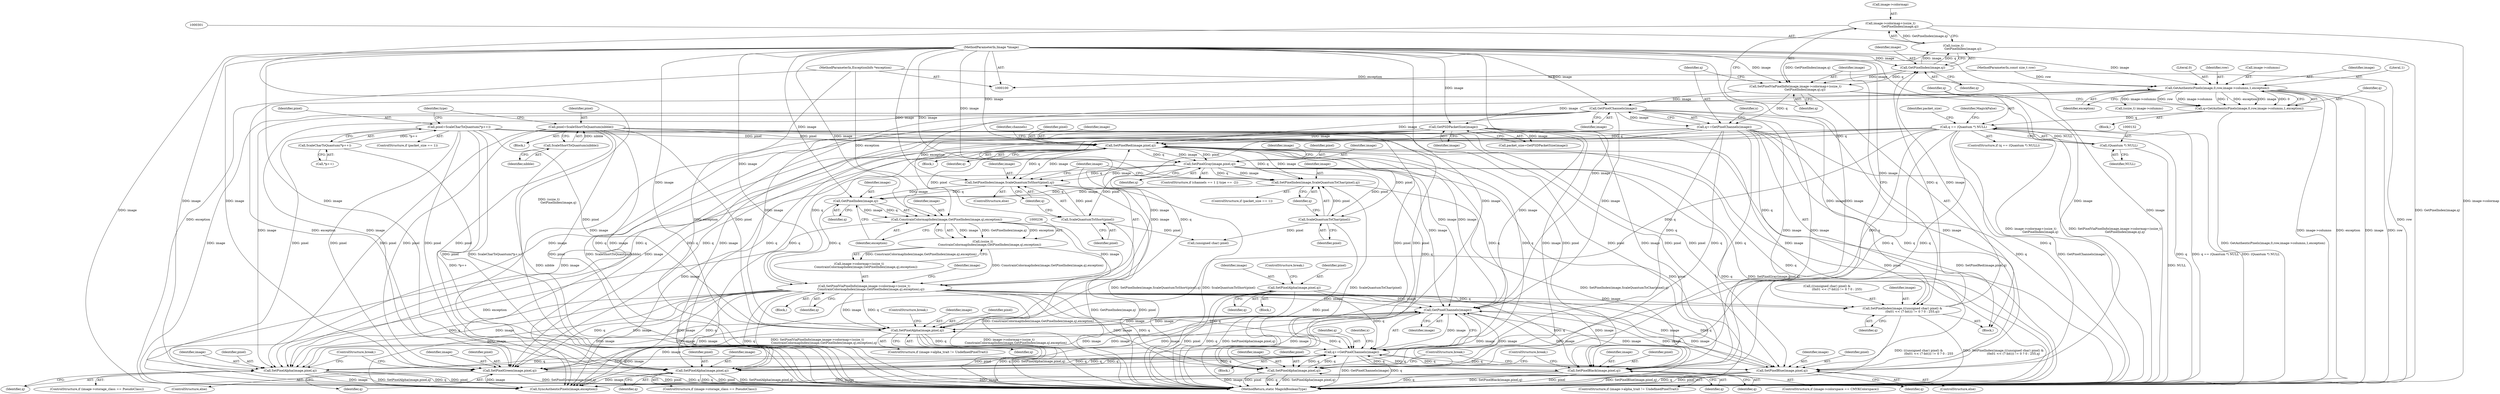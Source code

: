 digraph "0_ImageMagick_e14fd0a2801f73bdc123baf4fbab97dec55919eb@pointer" {
"1000296" [label="(Call,image->colormap+(ssize_t)\n                    GetPixelIndex(image,q))"];
"1000300" [label="(Call,(ssize_t)\n                    GetPixelIndex(image,q))"];
"1000302" [label="(Call,GetPixelIndex(image,q))"];
"1000277" [label="(Call,SetPixelIndex(image,(((unsigned char) pixel) &\n                     (0x01 << (7-bit))) != 0 ? 0 : 255,q))"];
"1000308" [label="(Call,GetPixelChannels(image))"];
"1000294" [label="(Call,SetPixelViaPixelInfo(image,image->colormap+(ssize_t)\n                    GetPixelIndex(image,q),q))"];
"1000101" [label="(MethodParameterIn,Image *image)"];
"1000229" [label="(Call,SetPixelViaPixelInfo(image,image->colormap+(ssize_t)\n              ConstrainColormapIndex(image,GetPixelIndex(image,q),exception),q))"];
"1000237" [label="(Call,ConstrainColormapIndex(image,GetPixelIndex(image,q),exception))"];
"1000239" [label="(Call,GetPixelIndex(image,q))"];
"1000224" [label="(Call,SetPixelIndex(image,ScaleQuantumToShort(pixel),q))"];
"1000190" [label="(Call,SetPixelRed(image,pixel,q))"];
"1000138" [label="(Call,GetPSDPacketSize(image))"];
"1000119" [label="(Call,GetAuthenticPixels(image,0,row,image->columns,1,exception))"];
"1000103" [label="(MethodParameterIn,const size_t row)"];
"1000106" [label="(MethodParameterIn,ExceptionInfo *exception)"];
"1000405" [label="(Call,GetPixelChannels(image))"];
"1000396" [label="(Call,SetPixelAlpha(image,pixel,q))"];
"1000158" [label="(Call,pixel=ScaleCharToQuantum(*p++))"];
"1000160" [label="(Call,ScaleCharToQuantum(*p++))"];
"1000173" [label="(Call,pixel=ScaleShortToQuantum(nibble))"];
"1000175" [label="(Call,ScaleShortToQuantum(nibble))"];
"1000129" [label="(Call,q == (Quantum *) NULL)"];
"1000117" [label="(Call,q=GetAuthenticPixels(image,0,row,image->columns,1,exception))"];
"1000131" [label="(Call,(Quantum *) NULL)"];
"1000403" [label="(Call,q+=GetPixelChannels(image))"];
"1000182" [label="(Call,SetPixelAlpha(image,pixel,q))"];
"1000329" [label="(Call,SetPixelGreen(image,pixel,q))"];
"1000306" [label="(Call,q+=GetPixelChannels(image))"];
"1000347" [label="(Call,SetPixelBlue(image,pixel,q))"];
"1000324" [label="(Call,SetPixelAlpha(image,pixel,q))"];
"1000360" [label="(Call,SetPixelBlack(image,pixel,q))"];
"1000203" [label="(Call,SetPixelGray(image,pixel,q))"];
"1000371" [label="(Call,SetPixelAlpha(image,pixel,q))"];
"1000342" [label="(Call,SetPixelAlpha(image,pixel,q))"];
"1000226" [label="(Call,ScaleQuantumToShort(pixel))"];
"1000218" [label="(Call,SetPixelIndex(image,ScaleQuantumToChar(pixel),q))"];
"1000220" [label="(Call,ScaleQuantumToChar(pixel))"];
"1000235" [label="(Call,(ssize_t)\n              ConstrainColormapIndex(image,GetPixelIndex(image,q),exception))"];
"1000224" [label="(Call,SetPixelIndex(image,ScaleQuantumToShort(pixel),q))"];
"1000133" [label="(Identifier,NULL)"];
"1000204" [label="(Identifier,image)"];
"1000227" [label="(Identifier,pixel)"];
"1000400" [label="(ControlStructure,break;)"];
"1000241" [label="(Identifier,q)"];
"1000226" [label="(Call,ScaleQuantumToShort(pixel))"];
"1000137" [label="(Identifier,packet_size)"];
"1000279" [label="(Call,(((unsigned char) pixel) &\n                     (0x01 << (7-bit))) != 0 ? 0 : 255)"];
"1000277" [label="(Call,SetPixelIndex(image,(((unsigned char) pixel) &\n                     (0x01 << (7-bit))) != 0 ? 0 : 255,q))"];
"1000118" [label="(Identifier,q)"];
"1000203" [label="(Call,SetPixelGray(image,pixel,q))"];
"1000406" [label="(Identifier,image)"];
"1000399" [label="(Identifier,q)"];
"1000129" [label="(Call,q == (Quantum *) NULL)"];
"1000127" [label="(Identifier,exception)"];
"1000183" [label="(Identifier,image)"];
"1000302" [label="(Call,GetPixelIndex(image,q))"];
"1000213" [label="(Block,)"];
"1000375" [label="(ControlStructure,break;)"];
"1000405" [label="(Call,GetPixelChannels(image))"];
"1000135" [label="(Identifier,MagickFalse)"];
"1000332" [label="(Identifier,q)"];
"1000139" [label="(Identifier,image)"];
"1000371" [label="(Call,SetPixelAlpha(image,pixel,q))"];
"1000175" [label="(Call,ScaleShortToQuantum(nibble))"];
"1000362" [label="(Identifier,pixel)"];
"1000297" [label="(Call,image->colormap)"];
"1000325" [label="(Identifier,image)"];
"1000225" [label="(Identifier,image)"];
"1000308" [label="(Call,GetPixelChannels(image))"];
"1000404" [label="(Identifier,q)"];
"1000181" [label="(Block,)"];
"1000131" [label="(Call,(Quantum *) NULL)"];
"1000222" [label="(Identifier,q)"];
"1000185" [label="(Identifier,q)"];
"1000165" [label="(Block,)"];
"1000173" [label="(Call,pixel=ScaleShortToQuantum(nibble))"];
"1000361" [label="(Identifier,image)"];
"1000330" [label="(Identifier,image)"];
"1000194" [label="(ControlStructure,if (channels == 1 || type == -2))"];
"1000336" [label="(ControlStructure,if (image->storage_class == PseudoClass))"];
"1000329" [label="(Call,SetPixelGreen(image,pixel,q))"];
"1000324" [label="(Call,SetPixelAlpha(image,pixel,q))"];
"1000123" [label="(Call,image->columns)"];
"1000152" [label="(Identifier,x)"];
"1000333" [label="(ControlStructure,break;)"];
"1000119" [label="(Call,GetAuthenticPixels(image,0,row,image->columns,1,exception))"];
"1000230" [label="(Identifier,image)"];
"1000159" [label="(Identifier,pixel)"];
"1000191" [label="(Identifier,image)"];
"1000120" [label="(Identifier,image)"];
"1000327" [label="(Identifier,q)"];
"1000138" [label="(Call,GetPSDPacketSize(image))"];
"1000229" [label="(Call,SetPixelViaPixelInfo(image,image->colormap+(ssize_t)\n              ConstrainColormapIndex(image,GetPixelIndex(image,q),exception),q))"];
"1000345" [label="(Identifier,q)"];
"1000117" [label="(Call,q=GetAuthenticPixels(image,0,row,image->columns,1,exception))"];
"1000189" [label="(Block,)"];
"1000107" [label="(Block,)"];
"1000235" [label="(Call,(ssize_t)\n              ConstrainColormapIndex(image,GetPixelIndex(image,q),exception))"];
"1000306" [label="(Call,q+=GetPixelChannels(image))"];
"1000326" [label="(Identifier,pixel)"];
"1000242" [label="(Identifier,exception)"];
"1000282" [label="(Call,(unsigned char) pixel)"];
"1000228" [label="(Identifier,q)"];
"1000153" [label="(Block,)"];
"1000300" [label="(Call,(ssize_t)\n                    GetPixelIndex(image,q))"];
"1000303" [label="(Identifier,image)"];
"1000350" [label="(Identifier,q)"];
"1000154" [label="(ControlStructure,if (packet_size == 1))"];
"1000396" [label="(Call,SetPixelAlpha(image,pixel,q))"];
"1000305" [label="(Identifier,q)"];
"1000190" [label="(Call,SetPixelRed(image,pixel,q))"];
"1000161" [label="(Call,*p++)"];
"1000186" [label="(ControlStructure,break;)"];
"1000184" [label="(Identifier,pixel)"];
"1000411" [label="(MethodReturn,static MagickBooleanType)"];
"1000309" [label="(Identifier,image)"];
"1000343" [label="(Identifier,image)"];
"1000342" [label="(Call,SetPixelAlpha(image,pixel,q))"];
"1000240" [label="(Identifier,image)"];
"1000344" [label="(Identifier,pixel)"];
"1000197" [label="(Identifier,channels)"];
"1000126" [label="(Literal,1)"];
"1000374" [label="(Identifier,q)"];
"1000318" [label="(ControlStructure,if (image->storage_class == PseudoClass))"];
"1000363" [label="(Identifier,q)"];
"1000176" [label="(Identifier,nibble)"];
"1000146" [label="(Call,(ssize_t) image->columns)"];
"1000121" [label="(Literal,0)"];
"1000351" [label="(ControlStructure,break;)"];
"1000101" [label="(MethodParameterIn,Image *image)"];
"1000158" [label="(Call,pixel=ScaleCharToQuantum(*p++))"];
"1000346" [label="(ControlStructure,else)"];
"1000349" [label="(Identifier,pixel)"];
"1000238" [label="(Identifier,image)"];
"1000293" [label="(Identifier,q)"];
"1000223" [label="(ControlStructure,else)"];
"1000304" [label="(Identifier,q)"];
"1000365" [label="(ControlStructure,if (image->alpha_trait != UndefinedPixelTrait))"];
"1000122" [label="(Identifier,row)"];
"1000193" [label="(Identifier,q)"];
"1000276" [label="(Block,)"];
"1000347" [label="(Call,SetPixelBlue(image,pixel,q))"];
"1000294" [label="(Call,SetPixelViaPixelInfo(image,image->colormap+(ssize_t)\n                    GetPixelIndex(image,q),q))"];
"1000192" [label="(Identifier,pixel)"];
"1000239" [label="(Call,GetPixelIndex(image,q))"];
"1000128" [label="(ControlStructure,if (q == (Quantum *) NULL))"];
"1000348" [label="(Identifier,image)"];
"1000372" [label="(Identifier,image)"];
"1000220" [label="(Call,ScaleQuantumToChar(pixel))"];
"1000218" [label="(Call,SetPixelIndex(image,ScaleQuantumToChar(pixel),q))"];
"1000210" [label="(Identifier,image)"];
"1000295" [label="(Identifier,image)"];
"1000390" [label="(ControlStructure,if (image->alpha_trait != UndefinedPixelTrait))"];
"1000296" [label="(Call,image->colormap+(ssize_t)\n                    GetPixelIndex(image,q))"];
"1000247" [label="(Identifier,image)"];
"1000354" [label="(ControlStructure,if (image->colorspace == CMYKColorspace))"];
"1000182" [label="(Call,SetPixelAlpha(image,pixel,q))"];
"1000174" [label="(Identifier,pixel)"];
"1000219" [label="(Identifier,image)"];
"1000408" [label="(Call,SyncAuthenticPixels(image,exception))"];
"1000311" [label="(Identifier,x)"];
"1000214" [label="(ControlStructure,if (packet_size == 1))"];
"1000397" [label="(Identifier,image)"];
"1000178" [label="(Identifier,type)"];
"1000130" [label="(Identifier,q)"];
"1000205" [label="(Identifier,pixel)"];
"1000328" [label="(ControlStructure,else)"];
"1000103" [label="(MethodParameterIn,const size_t row)"];
"1000106" [label="(MethodParameterIn,ExceptionInfo *exception)"];
"1000231" [label="(Call,image->colormap+(ssize_t)\n              ConstrainColormapIndex(image,GetPixelIndex(image,q),exception))"];
"1000221" [label="(Identifier,pixel)"];
"1000373" [label="(Identifier,pixel)"];
"1000237" [label="(Call,ConstrainColormapIndex(image,GetPixelIndex(image,q),exception))"];
"1000206" [label="(Identifier,q)"];
"1000331" [label="(Identifier,pixel)"];
"1000243" [label="(Identifier,q)"];
"1000398" [label="(Identifier,pixel)"];
"1000360" [label="(Call,SetPixelBlack(image,pixel,q))"];
"1000278" [label="(Identifier,image)"];
"1000307" [label="(Identifier,q)"];
"1000160" [label="(Call,ScaleCharToQuantum(*p++))"];
"1000403" [label="(Call,q+=GetPixelChannels(image))"];
"1000136" [label="(Call,packet_size=GetPSDPacketSize(image))"];
"1000296" -> "1000294"  [label="AST: "];
"1000296" -> "1000300"  [label="CFG: "];
"1000297" -> "1000296"  [label="AST: "];
"1000300" -> "1000296"  [label="AST: "];
"1000305" -> "1000296"  [label="CFG: "];
"1000296" -> "1000411"  [label="DDG: (ssize_t)\n                    GetPixelIndex(image,q)"];
"1000296" -> "1000411"  [label="DDG: image->colormap"];
"1000300" -> "1000296"  [label="DDG: GetPixelIndex(image,q)"];
"1000300" -> "1000302"  [label="CFG: "];
"1000301" -> "1000300"  [label="AST: "];
"1000302" -> "1000300"  [label="AST: "];
"1000300" -> "1000411"  [label="DDG: GetPixelIndex(image,q)"];
"1000300" -> "1000294"  [label="DDG: GetPixelIndex(image,q)"];
"1000302" -> "1000300"  [label="DDG: image"];
"1000302" -> "1000300"  [label="DDG: q"];
"1000302" -> "1000304"  [label="CFG: "];
"1000303" -> "1000302"  [label="AST: "];
"1000304" -> "1000302"  [label="AST: "];
"1000302" -> "1000294"  [label="DDG: image"];
"1000302" -> "1000294"  [label="DDG: q"];
"1000277" -> "1000302"  [label="DDG: image"];
"1000277" -> "1000302"  [label="DDG: q"];
"1000101" -> "1000302"  [label="DDG: image"];
"1000277" -> "1000276"  [label="AST: "];
"1000277" -> "1000293"  [label="CFG: "];
"1000278" -> "1000277"  [label="AST: "];
"1000279" -> "1000277"  [label="AST: "];
"1000293" -> "1000277"  [label="AST: "];
"1000295" -> "1000277"  [label="CFG: "];
"1000277" -> "1000411"  [label="DDG: SetPixelIndex(image,(((unsigned char) pixel) &\n                     (0x01 << (7-bit))) != 0 ? 0 : 255,q)"];
"1000277" -> "1000411"  [label="DDG: (((unsigned char) pixel) &\n                     (0x01 << (7-bit))) != 0 ? 0 : 255"];
"1000308" -> "1000277"  [label="DDG: image"];
"1000229" -> "1000277"  [label="DDG: image"];
"1000229" -> "1000277"  [label="DDG: q"];
"1000101" -> "1000277"  [label="DDG: image"];
"1000306" -> "1000277"  [label="DDG: q"];
"1000308" -> "1000306"  [label="AST: "];
"1000308" -> "1000309"  [label="CFG: "];
"1000309" -> "1000308"  [label="AST: "];
"1000306" -> "1000308"  [label="CFG: "];
"1000308" -> "1000190"  [label="DDG: image"];
"1000308" -> "1000306"  [label="DDG: image"];
"1000294" -> "1000308"  [label="DDG: image"];
"1000101" -> "1000308"  [label="DDG: image"];
"1000308" -> "1000324"  [label="DDG: image"];
"1000308" -> "1000329"  [label="DDG: image"];
"1000308" -> "1000342"  [label="DDG: image"];
"1000308" -> "1000347"  [label="DDG: image"];
"1000308" -> "1000360"  [label="DDG: image"];
"1000308" -> "1000371"  [label="DDG: image"];
"1000308" -> "1000396"  [label="DDG: image"];
"1000308" -> "1000405"  [label="DDG: image"];
"1000308" -> "1000408"  [label="DDG: image"];
"1000294" -> "1000276"  [label="AST: "];
"1000294" -> "1000305"  [label="CFG: "];
"1000295" -> "1000294"  [label="AST: "];
"1000305" -> "1000294"  [label="AST: "];
"1000307" -> "1000294"  [label="CFG: "];
"1000294" -> "1000411"  [label="DDG: SetPixelViaPixelInfo(image,image->colormap+(ssize_t)\n                    GetPixelIndex(image,q),q)"];
"1000294" -> "1000411"  [label="DDG: image->colormap+(ssize_t)\n                    GetPixelIndex(image,q)"];
"1000101" -> "1000294"  [label="DDG: image"];
"1000294" -> "1000306"  [label="DDG: q"];
"1000101" -> "1000100"  [label="AST: "];
"1000101" -> "1000411"  [label="DDG: image"];
"1000101" -> "1000119"  [label="DDG: image"];
"1000101" -> "1000138"  [label="DDG: image"];
"1000101" -> "1000190"  [label="DDG: image"];
"1000101" -> "1000203"  [label="DDG: image"];
"1000101" -> "1000218"  [label="DDG: image"];
"1000101" -> "1000224"  [label="DDG: image"];
"1000101" -> "1000229"  [label="DDG: image"];
"1000101" -> "1000237"  [label="DDG: image"];
"1000101" -> "1000239"  [label="DDG: image"];
"1000101" -> "1000324"  [label="DDG: image"];
"1000101" -> "1000329"  [label="DDG: image"];
"1000101" -> "1000342"  [label="DDG: image"];
"1000101" -> "1000347"  [label="DDG: image"];
"1000101" -> "1000360"  [label="DDG: image"];
"1000101" -> "1000371"  [label="DDG: image"];
"1000101" -> "1000396"  [label="DDG: image"];
"1000101" -> "1000405"  [label="DDG: image"];
"1000101" -> "1000408"  [label="DDG: image"];
"1000229" -> "1000213"  [label="AST: "];
"1000229" -> "1000243"  [label="CFG: "];
"1000230" -> "1000229"  [label="AST: "];
"1000231" -> "1000229"  [label="AST: "];
"1000243" -> "1000229"  [label="AST: "];
"1000247" -> "1000229"  [label="CFG: "];
"1000229" -> "1000411"  [label="DDG: SetPixelViaPixelInfo(image,image->colormap+(ssize_t)\n              ConstrainColormapIndex(image,GetPixelIndex(image,q),exception),q)"];
"1000229" -> "1000411"  [label="DDG: image->colormap+(ssize_t)\n              ConstrainColormapIndex(image,GetPixelIndex(image,q),exception)"];
"1000229" -> "1000411"  [label="DDG: q"];
"1000229" -> "1000190"  [label="DDG: image"];
"1000229" -> "1000190"  [label="DDG: q"];
"1000237" -> "1000229"  [label="DDG: image"];
"1000235" -> "1000229"  [label="DDG: ConstrainColormapIndex(image,GetPixelIndex(image,q),exception)"];
"1000239" -> "1000229"  [label="DDG: q"];
"1000229" -> "1000324"  [label="DDG: image"];
"1000229" -> "1000324"  [label="DDG: q"];
"1000229" -> "1000329"  [label="DDG: image"];
"1000229" -> "1000329"  [label="DDG: q"];
"1000229" -> "1000342"  [label="DDG: image"];
"1000229" -> "1000342"  [label="DDG: q"];
"1000229" -> "1000347"  [label="DDG: image"];
"1000229" -> "1000347"  [label="DDG: q"];
"1000229" -> "1000360"  [label="DDG: image"];
"1000229" -> "1000360"  [label="DDG: q"];
"1000229" -> "1000371"  [label="DDG: image"];
"1000229" -> "1000371"  [label="DDG: q"];
"1000229" -> "1000396"  [label="DDG: image"];
"1000229" -> "1000396"  [label="DDG: q"];
"1000229" -> "1000403"  [label="DDG: q"];
"1000229" -> "1000405"  [label="DDG: image"];
"1000229" -> "1000408"  [label="DDG: image"];
"1000237" -> "1000235"  [label="AST: "];
"1000237" -> "1000242"  [label="CFG: "];
"1000238" -> "1000237"  [label="AST: "];
"1000239" -> "1000237"  [label="AST: "];
"1000242" -> "1000237"  [label="AST: "];
"1000235" -> "1000237"  [label="CFG: "];
"1000237" -> "1000411"  [label="DDG: GetPixelIndex(image,q)"];
"1000237" -> "1000235"  [label="DDG: image"];
"1000237" -> "1000235"  [label="DDG: GetPixelIndex(image,q)"];
"1000237" -> "1000235"  [label="DDG: exception"];
"1000239" -> "1000237"  [label="DDG: image"];
"1000239" -> "1000237"  [label="DDG: q"];
"1000119" -> "1000237"  [label="DDG: exception"];
"1000106" -> "1000237"  [label="DDG: exception"];
"1000237" -> "1000408"  [label="DDG: exception"];
"1000239" -> "1000241"  [label="CFG: "];
"1000240" -> "1000239"  [label="AST: "];
"1000241" -> "1000239"  [label="AST: "];
"1000242" -> "1000239"  [label="CFG: "];
"1000224" -> "1000239"  [label="DDG: image"];
"1000224" -> "1000239"  [label="DDG: q"];
"1000218" -> "1000239"  [label="DDG: image"];
"1000218" -> "1000239"  [label="DDG: q"];
"1000224" -> "1000223"  [label="AST: "];
"1000224" -> "1000228"  [label="CFG: "];
"1000225" -> "1000224"  [label="AST: "];
"1000226" -> "1000224"  [label="AST: "];
"1000228" -> "1000224"  [label="AST: "];
"1000230" -> "1000224"  [label="CFG: "];
"1000224" -> "1000411"  [label="DDG: ScaleQuantumToShort(pixel)"];
"1000224" -> "1000411"  [label="DDG: SetPixelIndex(image,ScaleQuantumToShort(pixel),q)"];
"1000190" -> "1000224"  [label="DDG: image"];
"1000190" -> "1000224"  [label="DDG: q"];
"1000203" -> "1000224"  [label="DDG: image"];
"1000203" -> "1000224"  [label="DDG: q"];
"1000226" -> "1000224"  [label="DDG: pixel"];
"1000190" -> "1000189"  [label="AST: "];
"1000190" -> "1000193"  [label="CFG: "];
"1000191" -> "1000190"  [label="AST: "];
"1000192" -> "1000190"  [label="AST: "];
"1000193" -> "1000190"  [label="AST: "];
"1000197" -> "1000190"  [label="CFG: "];
"1000190" -> "1000411"  [label="DDG: SetPixelRed(image,pixel,q)"];
"1000190" -> "1000411"  [label="DDG: q"];
"1000190" -> "1000411"  [label="DDG: pixel"];
"1000138" -> "1000190"  [label="DDG: image"];
"1000405" -> "1000190"  [label="DDG: image"];
"1000158" -> "1000190"  [label="DDG: pixel"];
"1000173" -> "1000190"  [label="DDG: pixel"];
"1000129" -> "1000190"  [label="DDG: q"];
"1000403" -> "1000190"  [label="DDG: q"];
"1000306" -> "1000190"  [label="DDG: q"];
"1000190" -> "1000203"  [label="DDG: image"];
"1000190" -> "1000203"  [label="DDG: pixel"];
"1000190" -> "1000203"  [label="DDG: q"];
"1000190" -> "1000218"  [label="DDG: image"];
"1000190" -> "1000218"  [label="DDG: q"];
"1000190" -> "1000220"  [label="DDG: pixel"];
"1000190" -> "1000226"  [label="DDG: pixel"];
"1000190" -> "1000403"  [label="DDG: q"];
"1000190" -> "1000405"  [label="DDG: image"];
"1000190" -> "1000408"  [label="DDG: image"];
"1000138" -> "1000136"  [label="AST: "];
"1000138" -> "1000139"  [label="CFG: "];
"1000139" -> "1000138"  [label="AST: "];
"1000136" -> "1000138"  [label="CFG: "];
"1000138" -> "1000136"  [label="DDG: image"];
"1000119" -> "1000138"  [label="DDG: image"];
"1000138" -> "1000324"  [label="DDG: image"];
"1000138" -> "1000329"  [label="DDG: image"];
"1000138" -> "1000342"  [label="DDG: image"];
"1000138" -> "1000347"  [label="DDG: image"];
"1000138" -> "1000360"  [label="DDG: image"];
"1000138" -> "1000371"  [label="DDG: image"];
"1000138" -> "1000396"  [label="DDG: image"];
"1000138" -> "1000405"  [label="DDG: image"];
"1000138" -> "1000408"  [label="DDG: image"];
"1000119" -> "1000117"  [label="AST: "];
"1000119" -> "1000127"  [label="CFG: "];
"1000120" -> "1000119"  [label="AST: "];
"1000121" -> "1000119"  [label="AST: "];
"1000122" -> "1000119"  [label="AST: "];
"1000123" -> "1000119"  [label="AST: "];
"1000126" -> "1000119"  [label="AST: "];
"1000127" -> "1000119"  [label="AST: "];
"1000117" -> "1000119"  [label="CFG: "];
"1000119" -> "1000411"  [label="DDG: image->columns"];
"1000119" -> "1000411"  [label="DDG: exception"];
"1000119" -> "1000411"  [label="DDG: image"];
"1000119" -> "1000411"  [label="DDG: row"];
"1000119" -> "1000117"  [label="DDG: row"];
"1000119" -> "1000117"  [label="DDG: image->columns"];
"1000119" -> "1000117"  [label="DDG: 1"];
"1000119" -> "1000117"  [label="DDG: exception"];
"1000119" -> "1000117"  [label="DDG: image"];
"1000119" -> "1000117"  [label="DDG: 0"];
"1000103" -> "1000119"  [label="DDG: row"];
"1000106" -> "1000119"  [label="DDG: exception"];
"1000119" -> "1000146"  [label="DDG: image->columns"];
"1000119" -> "1000408"  [label="DDG: exception"];
"1000103" -> "1000100"  [label="AST: "];
"1000103" -> "1000411"  [label="DDG: row"];
"1000106" -> "1000100"  [label="AST: "];
"1000106" -> "1000411"  [label="DDG: exception"];
"1000106" -> "1000408"  [label="DDG: exception"];
"1000405" -> "1000403"  [label="AST: "];
"1000405" -> "1000406"  [label="CFG: "];
"1000406" -> "1000405"  [label="AST: "];
"1000403" -> "1000405"  [label="CFG: "];
"1000405" -> "1000324"  [label="DDG: image"];
"1000405" -> "1000329"  [label="DDG: image"];
"1000405" -> "1000342"  [label="DDG: image"];
"1000405" -> "1000347"  [label="DDG: image"];
"1000405" -> "1000360"  [label="DDG: image"];
"1000405" -> "1000371"  [label="DDG: image"];
"1000405" -> "1000396"  [label="DDG: image"];
"1000405" -> "1000403"  [label="DDG: image"];
"1000396" -> "1000405"  [label="DDG: image"];
"1000360" -> "1000405"  [label="DDG: image"];
"1000342" -> "1000405"  [label="DDG: image"];
"1000347" -> "1000405"  [label="DDG: image"];
"1000329" -> "1000405"  [label="DDG: image"];
"1000371" -> "1000405"  [label="DDG: image"];
"1000182" -> "1000405"  [label="DDG: image"];
"1000203" -> "1000405"  [label="DDG: image"];
"1000324" -> "1000405"  [label="DDG: image"];
"1000405" -> "1000408"  [label="DDG: image"];
"1000396" -> "1000390"  [label="AST: "];
"1000396" -> "1000399"  [label="CFG: "];
"1000397" -> "1000396"  [label="AST: "];
"1000398" -> "1000396"  [label="AST: "];
"1000399" -> "1000396"  [label="AST: "];
"1000400" -> "1000396"  [label="CFG: "];
"1000396" -> "1000411"  [label="DDG: SetPixelAlpha(image,pixel,q)"];
"1000396" -> "1000411"  [label="DDG: pixel"];
"1000396" -> "1000411"  [label="DDG: q"];
"1000158" -> "1000396"  [label="DDG: pixel"];
"1000173" -> "1000396"  [label="DDG: pixel"];
"1000129" -> "1000396"  [label="DDG: q"];
"1000403" -> "1000396"  [label="DDG: q"];
"1000306" -> "1000396"  [label="DDG: q"];
"1000396" -> "1000403"  [label="DDG: q"];
"1000396" -> "1000408"  [label="DDG: image"];
"1000158" -> "1000154"  [label="AST: "];
"1000158" -> "1000160"  [label="CFG: "];
"1000159" -> "1000158"  [label="AST: "];
"1000160" -> "1000158"  [label="AST: "];
"1000178" -> "1000158"  [label="CFG: "];
"1000158" -> "1000411"  [label="DDG: pixel"];
"1000158" -> "1000411"  [label="DDG: ScaleCharToQuantum(*p++)"];
"1000160" -> "1000158"  [label="DDG: *p++"];
"1000158" -> "1000324"  [label="DDG: pixel"];
"1000158" -> "1000329"  [label="DDG: pixel"];
"1000158" -> "1000342"  [label="DDG: pixel"];
"1000158" -> "1000347"  [label="DDG: pixel"];
"1000158" -> "1000360"  [label="DDG: pixel"];
"1000158" -> "1000371"  [label="DDG: pixel"];
"1000160" -> "1000161"  [label="CFG: "];
"1000161" -> "1000160"  [label="AST: "];
"1000160" -> "1000411"  [label="DDG: *p++"];
"1000173" -> "1000165"  [label="AST: "];
"1000173" -> "1000175"  [label="CFG: "];
"1000174" -> "1000173"  [label="AST: "];
"1000175" -> "1000173"  [label="AST: "];
"1000178" -> "1000173"  [label="CFG: "];
"1000173" -> "1000411"  [label="DDG: pixel"];
"1000173" -> "1000411"  [label="DDG: ScaleShortToQuantum(nibble)"];
"1000175" -> "1000173"  [label="DDG: nibble"];
"1000173" -> "1000324"  [label="DDG: pixel"];
"1000173" -> "1000329"  [label="DDG: pixel"];
"1000173" -> "1000342"  [label="DDG: pixel"];
"1000173" -> "1000347"  [label="DDG: pixel"];
"1000173" -> "1000360"  [label="DDG: pixel"];
"1000173" -> "1000371"  [label="DDG: pixel"];
"1000175" -> "1000176"  [label="CFG: "];
"1000176" -> "1000175"  [label="AST: "];
"1000175" -> "1000411"  [label="DDG: nibble"];
"1000129" -> "1000128"  [label="AST: "];
"1000129" -> "1000131"  [label="CFG: "];
"1000130" -> "1000129"  [label="AST: "];
"1000131" -> "1000129"  [label="AST: "];
"1000135" -> "1000129"  [label="CFG: "];
"1000137" -> "1000129"  [label="CFG: "];
"1000129" -> "1000411"  [label="DDG: q"];
"1000129" -> "1000411"  [label="DDG: q == (Quantum *) NULL"];
"1000129" -> "1000411"  [label="DDG: (Quantum *) NULL"];
"1000117" -> "1000129"  [label="DDG: q"];
"1000131" -> "1000129"  [label="DDG: NULL"];
"1000129" -> "1000324"  [label="DDG: q"];
"1000129" -> "1000329"  [label="DDG: q"];
"1000129" -> "1000342"  [label="DDG: q"];
"1000129" -> "1000347"  [label="DDG: q"];
"1000129" -> "1000360"  [label="DDG: q"];
"1000129" -> "1000371"  [label="DDG: q"];
"1000129" -> "1000403"  [label="DDG: q"];
"1000117" -> "1000107"  [label="AST: "];
"1000118" -> "1000117"  [label="AST: "];
"1000130" -> "1000117"  [label="CFG: "];
"1000117" -> "1000411"  [label="DDG: GetAuthenticPixels(image,0,row,image->columns,1,exception)"];
"1000131" -> "1000133"  [label="CFG: "];
"1000132" -> "1000131"  [label="AST: "];
"1000133" -> "1000131"  [label="AST: "];
"1000131" -> "1000411"  [label="DDG: NULL"];
"1000403" -> "1000153"  [label="AST: "];
"1000404" -> "1000403"  [label="AST: "];
"1000152" -> "1000403"  [label="CFG: "];
"1000403" -> "1000411"  [label="DDG: GetPixelChannels(image)"];
"1000403" -> "1000411"  [label="DDG: q"];
"1000403" -> "1000324"  [label="DDG: q"];
"1000403" -> "1000329"  [label="DDG: q"];
"1000403" -> "1000342"  [label="DDG: q"];
"1000403" -> "1000347"  [label="DDG: q"];
"1000403" -> "1000360"  [label="DDG: q"];
"1000403" -> "1000371"  [label="DDG: q"];
"1000182" -> "1000403"  [label="DDG: q"];
"1000329" -> "1000403"  [label="DDG: q"];
"1000347" -> "1000403"  [label="DDG: q"];
"1000324" -> "1000403"  [label="DDG: q"];
"1000360" -> "1000403"  [label="DDG: q"];
"1000203" -> "1000403"  [label="DDG: q"];
"1000306" -> "1000403"  [label="DDG: q"];
"1000371" -> "1000403"  [label="DDG: q"];
"1000342" -> "1000403"  [label="DDG: q"];
"1000182" -> "1000181"  [label="AST: "];
"1000182" -> "1000185"  [label="CFG: "];
"1000183" -> "1000182"  [label="AST: "];
"1000184" -> "1000182"  [label="AST: "];
"1000185" -> "1000182"  [label="AST: "];
"1000186" -> "1000182"  [label="CFG: "];
"1000182" -> "1000411"  [label="DDG: q"];
"1000182" -> "1000411"  [label="DDG: SetPixelAlpha(image,pixel,q)"];
"1000182" -> "1000411"  [label="DDG: pixel"];
"1000182" -> "1000408"  [label="DDG: image"];
"1000329" -> "1000328"  [label="AST: "];
"1000329" -> "1000332"  [label="CFG: "];
"1000330" -> "1000329"  [label="AST: "];
"1000331" -> "1000329"  [label="AST: "];
"1000332" -> "1000329"  [label="AST: "];
"1000333" -> "1000329"  [label="CFG: "];
"1000329" -> "1000411"  [label="DDG: pixel"];
"1000329" -> "1000411"  [label="DDG: q"];
"1000329" -> "1000411"  [label="DDG: SetPixelGreen(image,pixel,q)"];
"1000306" -> "1000329"  [label="DDG: q"];
"1000329" -> "1000408"  [label="DDG: image"];
"1000306" -> "1000276"  [label="AST: "];
"1000307" -> "1000306"  [label="AST: "];
"1000311" -> "1000306"  [label="CFG: "];
"1000306" -> "1000411"  [label="DDG: q"];
"1000306" -> "1000411"  [label="DDG: GetPixelChannels(image)"];
"1000306" -> "1000324"  [label="DDG: q"];
"1000306" -> "1000342"  [label="DDG: q"];
"1000306" -> "1000347"  [label="DDG: q"];
"1000306" -> "1000360"  [label="DDG: q"];
"1000306" -> "1000371"  [label="DDG: q"];
"1000347" -> "1000346"  [label="AST: "];
"1000347" -> "1000350"  [label="CFG: "];
"1000348" -> "1000347"  [label="AST: "];
"1000349" -> "1000347"  [label="AST: "];
"1000350" -> "1000347"  [label="AST: "];
"1000351" -> "1000347"  [label="CFG: "];
"1000347" -> "1000411"  [label="DDG: pixel"];
"1000347" -> "1000411"  [label="DDG: SetPixelBlue(image,pixel,q)"];
"1000347" -> "1000411"  [label="DDG: q"];
"1000347" -> "1000408"  [label="DDG: image"];
"1000324" -> "1000318"  [label="AST: "];
"1000324" -> "1000327"  [label="CFG: "];
"1000325" -> "1000324"  [label="AST: "];
"1000326" -> "1000324"  [label="AST: "];
"1000327" -> "1000324"  [label="AST: "];
"1000333" -> "1000324"  [label="CFG: "];
"1000324" -> "1000411"  [label="DDG: pixel"];
"1000324" -> "1000411"  [label="DDG: SetPixelAlpha(image,pixel,q)"];
"1000324" -> "1000411"  [label="DDG: q"];
"1000324" -> "1000408"  [label="DDG: image"];
"1000360" -> "1000354"  [label="AST: "];
"1000360" -> "1000363"  [label="CFG: "];
"1000361" -> "1000360"  [label="AST: "];
"1000362" -> "1000360"  [label="AST: "];
"1000363" -> "1000360"  [label="AST: "];
"1000375" -> "1000360"  [label="CFG: "];
"1000360" -> "1000411"  [label="DDG: SetPixelBlack(image,pixel,q)"];
"1000360" -> "1000411"  [label="DDG: pixel"];
"1000360" -> "1000411"  [label="DDG: q"];
"1000360" -> "1000408"  [label="DDG: image"];
"1000203" -> "1000194"  [label="AST: "];
"1000203" -> "1000206"  [label="CFG: "];
"1000204" -> "1000203"  [label="AST: "];
"1000205" -> "1000203"  [label="AST: "];
"1000206" -> "1000203"  [label="AST: "];
"1000210" -> "1000203"  [label="CFG: "];
"1000203" -> "1000411"  [label="DDG: q"];
"1000203" -> "1000411"  [label="DDG: SetPixelGray(image,pixel,q)"];
"1000203" -> "1000411"  [label="DDG: pixel"];
"1000203" -> "1000218"  [label="DDG: image"];
"1000203" -> "1000218"  [label="DDG: q"];
"1000203" -> "1000220"  [label="DDG: pixel"];
"1000203" -> "1000226"  [label="DDG: pixel"];
"1000203" -> "1000408"  [label="DDG: image"];
"1000371" -> "1000365"  [label="AST: "];
"1000371" -> "1000374"  [label="CFG: "];
"1000372" -> "1000371"  [label="AST: "];
"1000373" -> "1000371"  [label="AST: "];
"1000374" -> "1000371"  [label="AST: "];
"1000375" -> "1000371"  [label="CFG: "];
"1000371" -> "1000411"  [label="DDG: pixel"];
"1000371" -> "1000411"  [label="DDG: q"];
"1000371" -> "1000411"  [label="DDG: SetPixelAlpha(image,pixel,q)"];
"1000371" -> "1000408"  [label="DDG: image"];
"1000342" -> "1000336"  [label="AST: "];
"1000342" -> "1000345"  [label="CFG: "];
"1000343" -> "1000342"  [label="AST: "];
"1000344" -> "1000342"  [label="AST: "];
"1000345" -> "1000342"  [label="AST: "];
"1000351" -> "1000342"  [label="CFG: "];
"1000342" -> "1000411"  [label="DDG: pixel"];
"1000342" -> "1000411"  [label="DDG: SetPixelAlpha(image,pixel,q)"];
"1000342" -> "1000411"  [label="DDG: q"];
"1000342" -> "1000408"  [label="DDG: image"];
"1000226" -> "1000227"  [label="CFG: "];
"1000227" -> "1000226"  [label="AST: "];
"1000228" -> "1000226"  [label="CFG: "];
"1000226" -> "1000411"  [label="DDG: pixel"];
"1000226" -> "1000282"  [label="DDG: pixel"];
"1000218" -> "1000214"  [label="AST: "];
"1000218" -> "1000222"  [label="CFG: "];
"1000219" -> "1000218"  [label="AST: "];
"1000220" -> "1000218"  [label="AST: "];
"1000222" -> "1000218"  [label="AST: "];
"1000230" -> "1000218"  [label="CFG: "];
"1000218" -> "1000411"  [label="DDG: SetPixelIndex(image,ScaleQuantumToChar(pixel),q)"];
"1000218" -> "1000411"  [label="DDG: ScaleQuantumToChar(pixel)"];
"1000220" -> "1000218"  [label="DDG: pixel"];
"1000220" -> "1000221"  [label="CFG: "];
"1000221" -> "1000220"  [label="AST: "];
"1000222" -> "1000220"  [label="CFG: "];
"1000220" -> "1000411"  [label="DDG: pixel"];
"1000220" -> "1000282"  [label="DDG: pixel"];
"1000235" -> "1000231"  [label="AST: "];
"1000236" -> "1000235"  [label="AST: "];
"1000231" -> "1000235"  [label="CFG: "];
"1000235" -> "1000411"  [label="DDG: ConstrainColormapIndex(image,GetPixelIndex(image,q),exception)"];
"1000235" -> "1000231"  [label="DDG: ConstrainColormapIndex(image,GetPixelIndex(image,q),exception)"];
}
